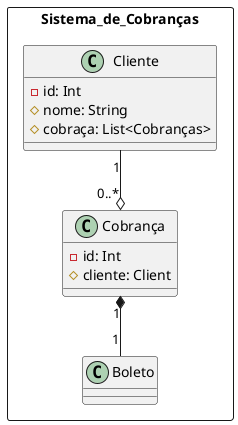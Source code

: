 @startuml sisDeCobrança
  package Sistema_de_Cobranças <<rectangle>> {
    class Cliente {
      - id: Int
      # nome: String
      # cobraça: List<Cobranças>
    }
    class Cobrança {
      - id: Int
      # cliente: Client
    }
    Cliente "1" --o "0..*" Cobrança
    class Boleto {}
    Cobrança "1" *-- "1" Boleto
  }
@enduml